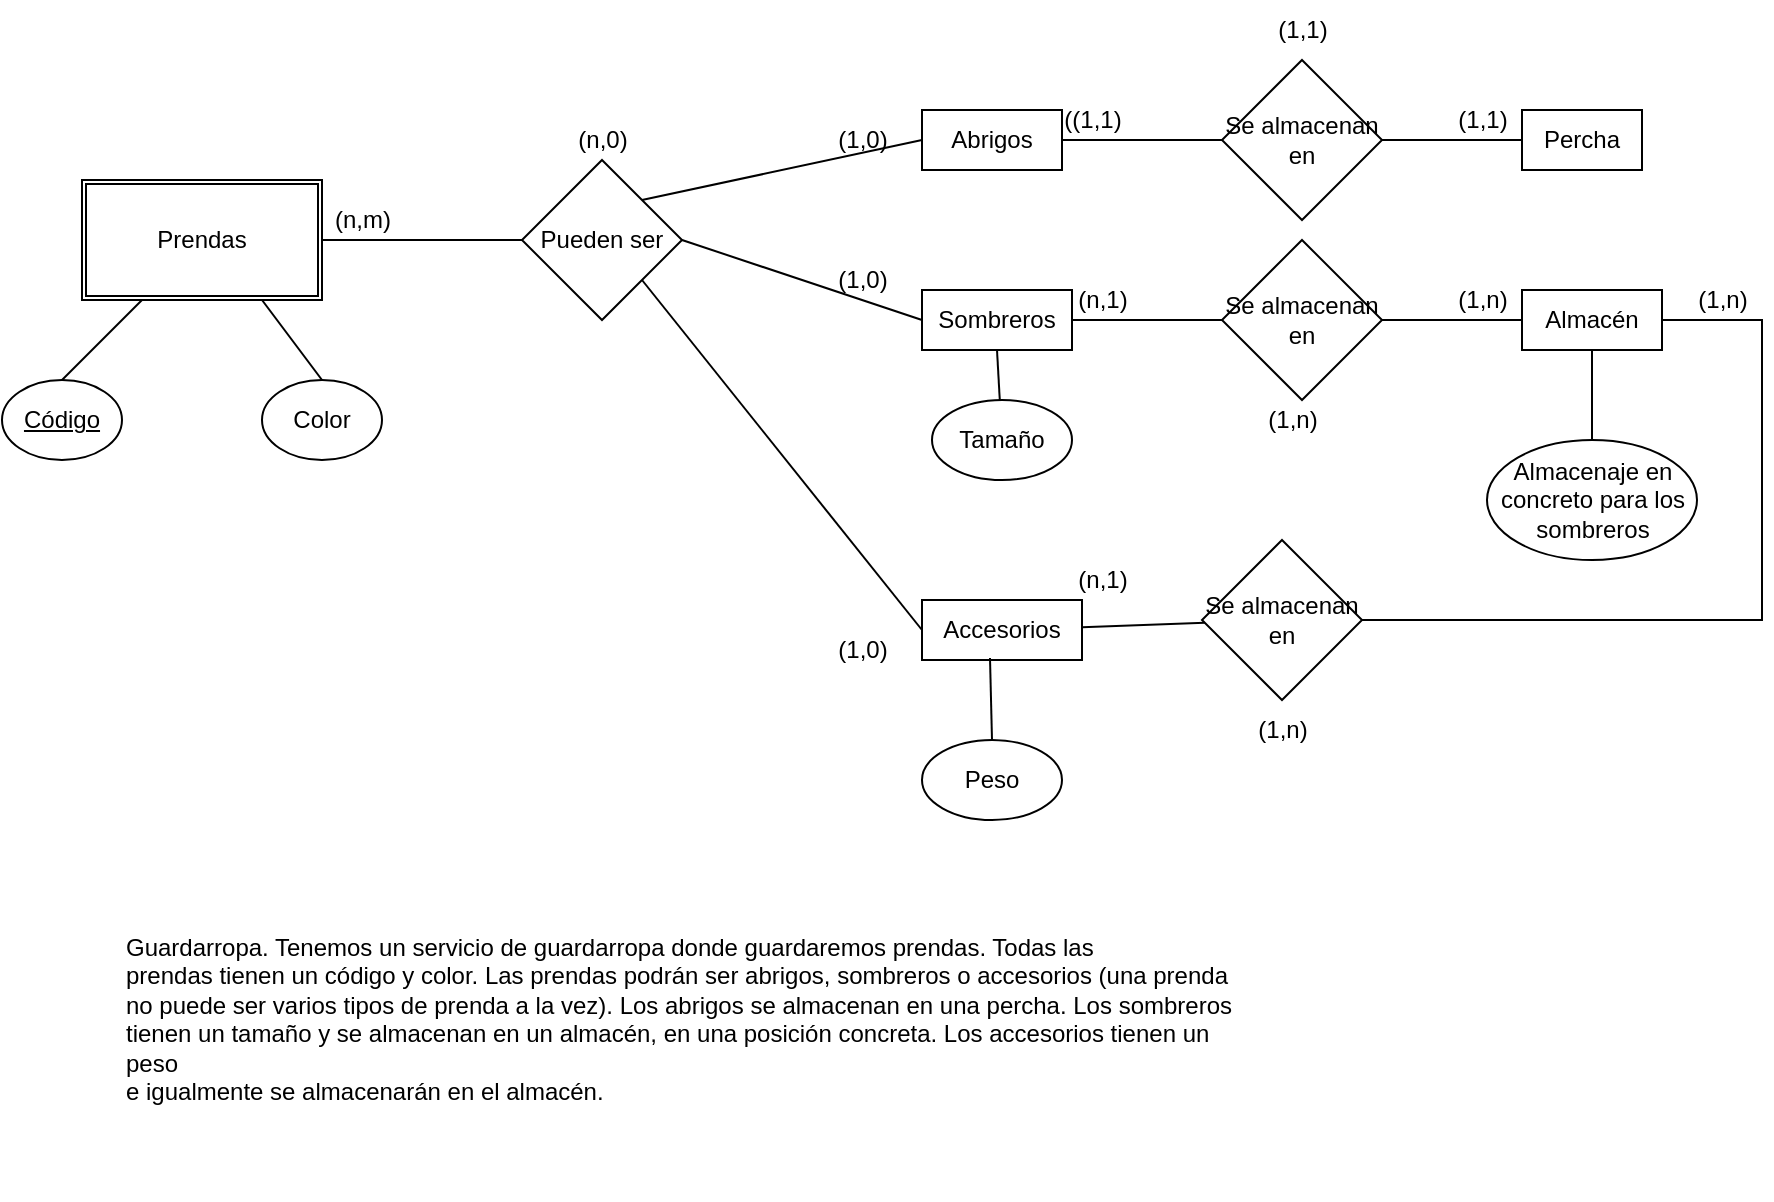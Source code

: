 <mxfile version="20.4.0" type="google"><diagram id="6AfvSoZ2LjvKpSY7zsjH" name="Página-1"><mxGraphModel grid="1" page="1" gridSize="10" guides="1" tooltips="1" connect="1" arrows="1" fold="1" pageScale="1" pageWidth="827" pageHeight="1169" math="0" shadow="0"><root><mxCell id="0"/><mxCell id="1" parent="0"/><mxCell id="TE_7j01XZnqjAExDGiQX-1" value="Guardarropa. Tenemos un servicio de guardarropa donde guardaremos prendas. Todas las&#10;prendas tienen un código y color. Las prendas podrán ser abrigos, sombreros o accesorios (una prenda&#10;no puede ser varios tipos de prenda a la vez). Los abrigos se almacenan en una percha. Los sombreros&#10;tienen un tamaño y se almacenan en un almacén, en una posición concreta. Los accesorios tienen un peso&#10;e igualmente se almacenarán en el almacén." style="text;whiteSpace=wrap;html=1;" vertex="1" parent="1"><mxGeometry x="100" y="430" width="560" height="140" as="geometry"/></mxCell><mxCell id="TE_7j01XZnqjAExDGiQX-2" value="Prendas" style="shape=ext;double=1;rounded=0;whiteSpace=wrap;html=1;" vertex="1" parent="1"><mxGeometry x="80" y="60" width="120" height="60" as="geometry"/></mxCell><mxCell id="TE_7j01XZnqjAExDGiQX-3" value="&lt;u&gt;Código&lt;/u&gt;" style="ellipse;whiteSpace=wrap;html=1;" vertex="1" parent="1"><mxGeometry x="40" y="160" width="60" height="40" as="geometry"/></mxCell><mxCell id="TE_7j01XZnqjAExDGiQX-4" value="Color" style="ellipse;whiteSpace=wrap;html=1;" vertex="1" parent="1"><mxGeometry x="170" y="160" width="60" height="40" as="geometry"/></mxCell><mxCell id="TE_7j01XZnqjAExDGiQX-5" value="" style="endArrow=none;html=1;rounded=0;exitX=0.5;exitY=0;exitDx=0;exitDy=0;entryX=0.25;entryY=1;entryDx=0;entryDy=0;" edge="1" parent="1" source="TE_7j01XZnqjAExDGiQX-3" target="TE_7j01XZnqjAExDGiQX-2"><mxGeometry width="50" height="50" relative="1" as="geometry"><mxPoint x="390" y="280" as="sourcePoint"/><mxPoint x="440" y="230" as="targetPoint"/></mxGeometry></mxCell><mxCell id="TE_7j01XZnqjAExDGiQX-6" value="" style="endArrow=none;html=1;rounded=0;exitX=0.5;exitY=0;exitDx=0;exitDy=0;entryX=0.75;entryY=1;entryDx=0;entryDy=0;" edge="1" parent="1" source="TE_7j01XZnqjAExDGiQX-4" target="TE_7j01XZnqjAExDGiQX-2"><mxGeometry width="50" height="50" relative="1" as="geometry"><mxPoint x="390" y="280" as="sourcePoint"/><mxPoint x="440" y="230" as="targetPoint"/></mxGeometry></mxCell><mxCell id="TE_7j01XZnqjAExDGiQX-7" value="Pueden ser" style="rhombus;whiteSpace=wrap;html=1;" vertex="1" parent="1"><mxGeometry x="300" y="50" width="80" height="80" as="geometry"/></mxCell><mxCell id="TE_7j01XZnqjAExDGiQX-8" value="" style="endArrow=none;html=1;rounded=0;exitX=1;exitY=0.5;exitDx=0;exitDy=0;entryX=0;entryY=0.5;entryDx=0;entryDy=0;" edge="1" parent="1" source="TE_7j01XZnqjAExDGiQX-2" target="TE_7j01XZnqjAExDGiQX-7"><mxGeometry width="50" height="50" relative="1" as="geometry"><mxPoint x="390" y="280" as="sourcePoint"/><mxPoint x="440" y="230" as="targetPoint"/></mxGeometry></mxCell><mxCell id="TE_7j01XZnqjAExDGiQX-9" value="Abrigos" style="rounded=0;whiteSpace=wrap;html=1;" vertex="1" parent="1"><mxGeometry x="500" y="25" width="70" height="30" as="geometry"/></mxCell><mxCell id="TE_7j01XZnqjAExDGiQX-10" value="Accesorios" style="rounded=0;whiteSpace=wrap;html=1;" vertex="1" parent="1"><mxGeometry x="500" y="270" width="80" height="30" as="geometry"/></mxCell><mxCell id="TE_7j01XZnqjAExDGiQX-11" value="Sombreros" style="rounded=0;whiteSpace=wrap;html=1;" vertex="1" parent="1"><mxGeometry x="500" y="115" width="75" height="30" as="geometry"/></mxCell><mxCell id="TE_7j01XZnqjAExDGiQX-12" value="" style="endArrow=none;html=1;rounded=0;entryX=0;entryY=0.5;entryDx=0;entryDy=0;exitX=1;exitY=0;exitDx=0;exitDy=0;" edge="1" parent="1" source="TE_7j01XZnqjAExDGiQX-7" target="TE_7j01XZnqjAExDGiQX-9"><mxGeometry width="50" height="50" relative="1" as="geometry"><mxPoint x="390" y="280" as="sourcePoint"/><mxPoint x="440" y="230" as="targetPoint"/></mxGeometry></mxCell><mxCell id="TE_7j01XZnqjAExDGiQX-13" value="" style="endArrow=none;html=1;rounded=0;entryX=0;entryY=0.5;entryDx=0;entryDy=0;exitX=1;exitY=0.5;exitDx=0;exitDy=0;" edge="1" parent="1" source="TE_7j01XZnqjAExDGiQX-7" target="TE_7j01XZnqjAExDGiQX-11"><mxGeometry width="50" height="50" relative="1" as="geometry"><mxPoint x="390" y="280" as="sourcePoint"/><mxPoint x="440" y="230" as="targetPoint"/></mxGeometry></mxCell><mxCell id="TE_7j01XZnqjAExDGiQX-14" value="" style="endArrow=none;html=1;rounded=0;entryX=0;entryY=0.5;entryDx=0;entryDy=0;exitX=1;exitY=1;exitDx=0;exitDy=0;" edge="1" parent="1" source="TE_7j01XZnqjAExDGiQX-7" target="TE_7j01XZnqjAExDGiQX-10"><mxGeometry width="50" height="50" relative="1" as="geometry"><mxPoint x="390" y="280" as="sourcePoint"/><mxPoint x="440" y="230" as="targetPoint"/></mxGeometry></mxCell><mxCell id="TE_7j01XZnqjAExDGiQX-16" value="Se almacenan en" style="rhombus;whiteSpace=wrap;html=1;" vertex="1" parent="1"><mxGeometry x="640" y="240" width="80" height="80" as="geometry"/></mxCell><mxCell id="TE_7j01XZnqjAExDGiQX-17" value="Se almacenan en" style="rhombus;whiteSpace=wrap;html=1;" vertex="1" parent="1"><mxGeometry x="650" y="90" width="80" height="80" as="geometry"/></mxCell><mxCell id="TE_7j01XZnqjAExDGiQX-18" value="Se almacenan en" style="rhombus;whiteSpace=wrap;html=1;" vertex="1" parent="1"><mxGeometry x="650" width="80" height="80" as="geometry"/></mxCell><mxCell id="TE_7j01XZnqjAExDGiQX-19" value="" style="endArrow=none;html=1;rounded=0;entryX=0;entryY=0.5;entryDx=0;entryDy=0;" edge="1" parent="1" source="TE_7j01XZnqjAExDGiQX-9" target="TE_7j01XZnqjAExDGiQX-18"><mxGeometry width="50" height="50" relative="1" as="geometry"><mxPoint x="390" y="200" as="sourcePoint"/><mxPoint x="440" y="150" as="targetPoint"/></mxGeometry></mxCell><mxCell id="TE_7j01XZnqjAExDGiQX-20" value="" style="endArrow=none;html=1;rounded=0;entryX=0;entryY=0.5;entryDx=0;entryDy=0;exitX=1;exitY=0.5;exitDx=0;exitDy=0;" edge="1" parent="1" source="TE_7j01XZnqjAExDGiQX-11" target="TE_7j01XZnqjAExDGiQX-17"><mxGeometry width="50" height="50" relative="1" as="geometry"><mxPoint x="390" y="200" as="sourcePoint"/><mxPoint x="440" y="150" as="targetPoint"/></mxGeometry></mxCell><mxCell id="TE_7j01XZnqjAExDGiQX-21" value="" style="endArrow=none;html=1;rounded=0;" edge="1" parent="1" source="TE_7j01XZnqjAExDGiQX-10" target="TE_7j01XZnqjAExDGiQX-16"><mxGeometry width="50" height="50" relative="1" as="geometry"><mxPoint x="380" y="260" as="sourcePoint"/><mxPoint x="430" y="210" as="targetPoint"/></mxGeometry></mxCell><mxCell id="TE_7j01XZnqjAExDGiQX-22" value="Almacén" style="rounded=0;whiteSpace=wrap;html=1;" vertex="1" parent="1"><mxGeometry x="800" y="115" width="70" height="30" as="geometry"/></mxCell><mxCell id="TE_7j01XZnqjAExDGiQX-23" value="Percha" style="rounded=0;whiteSpace=wrap;html=1;" vertex="1" parent="1"><mxGeometry x="800" y="25" width="60" height="30" as="geometry"/></mxCell><mxCell id="TE_7j01XZnqjAExDGiQX-24" value="" style="endArrow=none;html=1;rounded=0;entryX=0;entryY=0.5;entryDx=0;entryDy=0;exitX=1;exitY=0.5;exitDx=0;exitDy=0;" edge="1" parent="1" source="TE_7j01XZnqjAExDGiQX-18" target="TE_7j01XZnqjAExDGiQX-23"><mxGeometry width="50" height="50" relative="1" as="geometry"><mxPoint x="390" y="270" as="sourcePoint"/><mxPoint x="440" y="220" as="targetPoint"/></mxGeometry></mxCell><mxCell id="TE_7j01XZnqjAExDGiQX-25" value="" style="endArrow=none;html=1;rounded=0;entryX=0;entryY=0.5;entryDx=0;entryDy=0;exitX=1;exitY=0.5;exitDx=0;exitDy=0;" edge="1" parent="1" source="TE_7j01XZnqjAExDGiQX-17" target="TE_7j01XZnqjAExDGiQX-22"><mxGeometry width="50" height="50" relative="1" as="geometry"><mxPoint x="390" y="270" as="sourcePoint"/><mxPoint x="440" y="220" as="targetPoint"/></mxGeometry></mxCell><mxCell id="TE_7j01XZnqjAExDGiQX-26" value="Tamaño" style="ellipse;whiteSpace=wrap;html=1;" vertex="1" parent="1"><mxGeometry x="505" y="170" width="70" height="40" as="geometry"/></mxCell><mxCell id="TE_7j01XZnqjAExDGiQX-27" value="" style="endArrow=none;html=1;rounded=0;entryX=0.5;entryY=1;entryDx=0;entryDy=0;" edge="1" parent="1" source="TE_7j01XZnqjAExDGiQX-26" target="TE_7j01XZnqjAExDGiQX-11"><mxGeometry width="50" height="50" relative="1" as="geometry"><mxPoint x="390" y="270" as="sourcePoint"/><mxPoint x="440" y="220" as="targetPoint"/></mxGeometry></mxCell><mxCell id="TE_7j01XZnqjAExDGiQX-28" value="Almacenaje en concreto para los sombreros" style="ellipse;whiteSpace=wrap;html=1;" vertex="1" parent="1"><mxGeometry x="782.5" y="190" width="105" height="60" as="geometry"/></mxCell><mxCell id="TE_7j01XZnqjAExDGiQX-29" value="" style="endArrow=none;html=1;rounded=0;entryX=0.5;entryY=1;entryDx=0;entryDy=0;exitX=0.5;exitY=0;exitDx=0;exitDy=0;" edge="1" parent="1" source="TE_7j01XZnqjAExDGiQX-28" target="TE_7j01XZnqjAExDGiQX-22"><mxGeometry width="50" height="50" relative="1" as="geometry"><mxPoint x="390" y="260" as="sourcePoint"/><mxPoint x="440" y="210" as="targetPoint"/></mxGeometry></mxCell><mxCell id="TE_7j01XZnqjAExDGiQX-30" value="Peso" style="ellipse;whiteSpace=wrap;html=1;" vertex="1" parent="1"><mxGeometry x="500" y="340" width="70" height="40" as="geometry"/></mxCell><mxCell id="TE_7j01XZnqjAExDGiQX-31" value="" style="endArrow=none;html=1;rounded=0;exitX=0.5;exitY=0;exitDx=0;exitDy=0;entryX=0.425;entryY=0.967;entryDx=0;entryDy=0;entryPerimeter=0;" edge="1" parent="1" source="TE_7j01XZnqjAExDGiQX-30" target="TE_7j01XZnqjAExDGiQX-10"><mxGeometry width="50" height="50" relative="1" as="geometry"><mxPoint x="390" y="260" as="sourcePoint"/><mxPoint x="440" y="210" as="targetPoint"/></mxGeometry></mxCell><mxCell id="TE_7j01XZnqjAExDGiQX-32" value="" style="endArrow=none;html=1;rounded=0;entryX=1;entryY=0.5;entryDx=0;entryDy=0;exitX=1;exitY=0.5;exitDx=0;exitDy=0;" edge="1" parent="1" source="TE_7j01XZnqjAExDGiQX-16" target="TE_7j01XZnqjAExDGiQX-22"><mxGeometry width="50" height="50" relative="1" as="geometry"><mxPoint x="390" y="270" as="sourcePoint"/><mxPoint x="440" y="220" as="targetPoint"/><Array as="points"><mxPoint x="920" y="280"/><mxPoint x="920" y="130"/></Array></mxGeometry></mxCell><mxCell id="LXoQ361BhYbMrdOHBguS-1" value="(n,m)" style="text;html=1;align=center;verticalAlign=middle;resizable=0;points=[];autosize=1;strokeColor=none;fillColor=none;" vertex="1" parent="1"><mxGeometry x="195" y="65" width="50" height="30" as="geometry"/></mxCell><mxCell id="LXoQ361BhYbMrdOHBguS-2" value="(1,0)" style="text;html=1;align=center;verticalAlign=middle;resizable=0;points=[];autosize=1;strokeColor=none;fillColor=none;" vertex="1" parent="1"><mxGeometry x="445" y="25" width="50" height="30" as="geometry"/></mxCell><mxCell id="LXoQ361BhYbMrdOHBguS-3" value="(1,0)" style="text;html=1;align=center;verticalAlign=middle;resizable=0;points=[];autosize=1;strokeColor=none;fillColor=none;" vertex="1" parent="1"><mxGeometry x="445" y="95" width="50" height="30" as="geometry"/></mxCell><mxCell id="LXoQ361BhYbMrdOHBguS-4" value="(1,0)" style="text;html=1;align=center;verticalAlign=middle;resizable=0;points=[];autosize=1;strokeColor=none;fillColor=none;" vertex="1" parent="1"><mxGeometry x="445" y="280" width="50" height="30" as="geometry"/></mxCell><mxCell id="LXoQ361BhYbMrdOHBguS-5" value="(n,0)" style="text;html=1;align=center;verticalAlign=middle;resizable=0;points=[];autosize=1;strokeColor=none;fillColor=none;" vertex="1" parent="1"><mxGeometry x="315" y="25" width="50" height="30" as="geometry"/></mxCell><mxCell id="LXoQ361BhYbMrdOHBguS-6" value="((1,1)" style="text;html=1;align=center;verticalAlign=middle;resizable=0;points=[];autosize=1;strokeColor=none;fillColor=none;" vertex="1" parent="1"><mxGeometry x="560" y="15" width="50" height="30" as="geometry"/></mxCell><mxCell id="LXoQ361BhYbMrdOHBguS-7" value="(1,1)" style="text;html=1;align=center;verticalAlign=middle;resizable=0;points=[];autosize=1;strokeColor=none;fillColor=none;" vertex="1" parent="1"><mxGeometry x="755" y="15" width="50" height="30" as="geometry"/></mxCell><mxCell id="LXoQ361BhYbMrdOHBguS-9" value="(1,1)" style="text;html=1;align=center;verticalAlign=middle;resizable=0;points=[];autosize=1;strokeColor=none;fillColor=none;" vertex="1" parent="1"><mxGeometry x="665" y="-30" width="50" height="30" as="geometry"/></mxCell><mxCell id="LXoQ361BhYbMrdOHBguS-10" value="(n,1)" style="text;html=1;align=center;verticalAlign=middle;resizable=0;points=[];autosize=1;strokeColor=none;fillColor=none;" vertex="1" parent="1"><mxGeometry x="565" y="105" width="50" height="30" as="geometry"/></mxCell><mxCell id="LXoQ361BhYbMrdOHBguS-11" value="(1,n)" style="text;html=1;align=center;verticalAlign=middle;resizable=0;points=[];autosize=1;strokeColor=none;fillColor=none;" vertex="1" parent="1"><mxGeometry x="755" y="105" width="50" height="30" as="geometry"/></mxCell><mxCell id="LXoQ361BhYbMrdOHBguS-13" value="(1,n)" style="text;html=1;align=center;verticalAlign=middle;resizable=0;points=[];autosize=1;strokeColor=none;fillColor=none;" vertex="1" parent="1"><mxGeometry x="660" y="165" width="50" height="30" as="geometry"/></mxCell><mxCell id="LXoQ361BhYbMrdOHBguS-14" value="(n,1)" style="text;html=1;align=center;verticalAlign=middle;resizable=0;points=[];autosize=1;strokeColor=none;fillColor=none;" vertex="1" parent="1"><mxGeometry x="565" y="245" width="50" height="30" as="geometry"/></mxCell><mxCell id="LXoQ361BhYbMrdOHBguS-15" value="(1,n)" style="text;html=1;align=center;verticalAlign=middle;resizable=0;points=[];autosize=1;strokeColor=none;fillColor=none;" vertex="1" parent="1"><mxGeometry x="875" y="105" width="50" height="30" as="geometry"/></mxCell><mxCell id="LXoQ361BhYbMrdOHBguS-16" value="(1,n)" style="text;html=1;align=center;verticalAlign=middle;resizable=0;points=[];autosize=1;strokeColor=none;fillColor=none;" vertex="1" parent="1"><mxGeometry x="655" y="320" width="50" height="30" as="geometry"/></mxCell></root></mxGraphModel></diagram></mxfile>